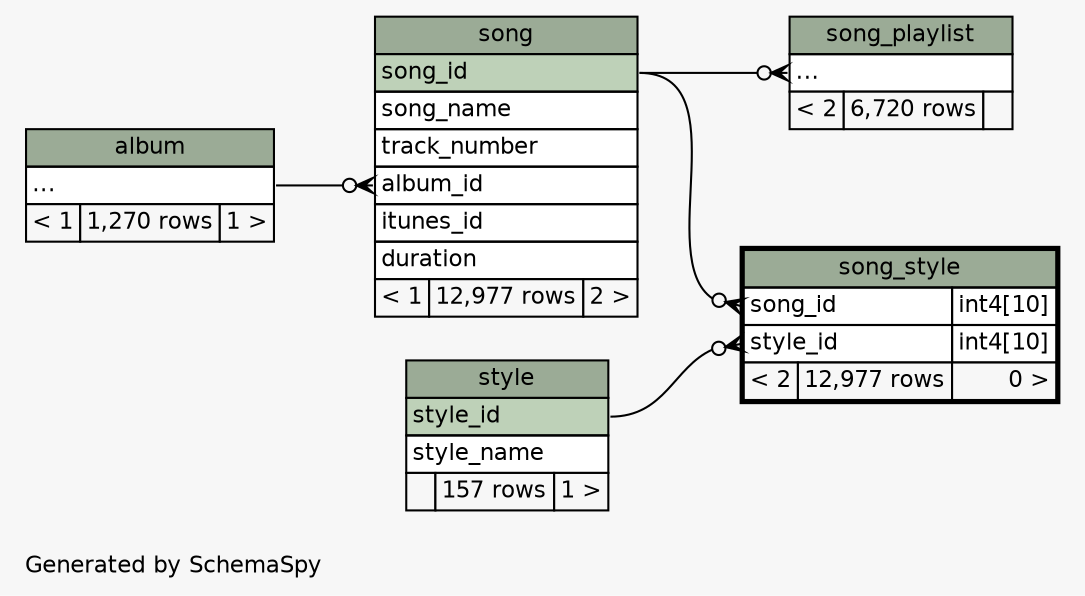 // dot 2.38.0 on Mac OS X 10.9.4
// SchemaSpy rev 590
digraph "twoDegreesRelationshipsDiagram" {
  graph [
    rankdir="RL"
    bgcolor="#f7f7f7"
    label="\nGenerated by SchemaSpy"
    labeljust="l"
    nodesep="0.18"
    ranksep="0.46"
    fontname="Helvetica"
    fontsize="11"
  ];
  node [
    fontname="Helvetica"
    fontsize="11"
    shape="plaintext"
  ];
  edge [
    arrowsize="0.8"
  ];
  "song":"album_id":w -> "album":"elipses":e [arrowhead=none dir=back arrowtail=crowodot];
  "song_playlist":"elipses":w -> "song":"song_id":e [arrowhead=none dir=back arrowtail=crowodot];
  "song_style":"song_id":w -> "song":"song_id":e [arrowhead=none dir=back arrowtail=crowodot];
  "song_style":"style_id":w -> "style":"style_id":e [arrowhead=none dir=back arrowtail=crowodot];
  "album" [
    label=<
    <TABLE BORDER="0" CELLBORDER="1" CELLSPACING="0" BGCOLOR="#ffffff">
      <TR><TD COLSPAN="3" BGCOLOR="#9bab96" ALIGN="CENTER">album</TD></TR>
      <TR><TD PORT="elipses" COLSPAN="3" ALIGN="LEFT">...</TD></TR>
      <TR><TD ALIGN="LEFT" BGCOLOR="#f7f7f7">&lt; 1</TD><TD ALIGN="RIGHT" BGCOLOR="#f7f7f7">1,270 rows</TD><TD ALIGN="RIGHT" BGCOLOR="#f7f7f7">1 &gt;</TD></TR>
    </TABLE>>
    URL="album.html"
    tooltip="album"
  ];
  "song" [
    label=<
    <TABLE BORDER="0" CELLBORDER="1" CELLSPACING="0" BGCOLOR="#ffffff">
      <TR><TD COLSPAN="3" BGCOLOR="#9bab96" ALIGN="CENTER">song</TD></TR>
      <TR><TD PORT="song_id" COLSPAN="3" BGCOLOR="#bed1b8" ALIGN="LEFT">song_id</TD></TR>
      <TR><TD PORT="song_name" COLSPAN="3" ALIGN="LEFT">song_name</TD></TR>
      <TR><TD PORT="track_number" COLSPAN="3" ALIGN="LEFT">track_number</TD></TR>
      <TR><TD PORT="album_id" COLSPAN="3" ALIGN="LEFT">album_id</TD></TR>
      <TR><TD PORT="itunes_id" COLSPAN="3" ALIGN="LEFT">itunes_id</TD></TR>
      <TR><TD PORT="duration" COLSPAN="3" ALIGN="LEFT">duration</TD></TR>
      <TR><TD ALIGN="LEFT" BGCOLOR="#f7f7f7">&lt; 1</TD><TD ALIGN="RIGHT" BGCOLOR="#f7f7f7">12,977 rows</TD><TD ALIGN="RIGHT" BGCOLOR="#f7f7f7">2 &gt;</TD></TR>
    </TABLE>>
    URL="song.html"
    tooltip="song"
  ];
  "song_playlist" [
    label=<
    <TABLE BORDER="0" CELLBORDER="1" CELLSPACING="0" BGCOLOR="#ffffff">
      <TR><TD COLSPAN="3" BGCOLOR="#9bab96" ALIGN="CENTER">song_playlist</TD></TR>
      <TR><TD PORT="elipses" COLSPAN="3" ALIGN="LEFT">...</TD></TR>
      <TR><TD ALIGN="LEFT" BGCOLOR="#f7f7f7">&lt; 2</TD><TD ALIGN="RIGHT" BGCOLOR="#f7f7f7">6,720 rows</TD><TD ALIGN="RIGHT" BGCOLOR="#f7f7f7">  </TD></TR>
    </TABLE>>
    URL="song_playlist.html"
    tooltip="song_playlist"
  ];
  "song_style" [
    label=<
    <TABLE BORDER="2" CELLBORDER="1" CELLSPACING="0" BGCOLOR="#ffffff">
      <TR><TD COLSPAN="3" BGCOLOR="#9bab96" ALIGN="CENTER">song_style</TD></TR>
      <TR><TD PORT="song_id" COLSPAN="2" ALIGN="LEFT">song_id</TD><TD PORT="song_id.type" ALIGN="LEFT">int4[10]</TD></TR>
      <TR><TD PORT="style_id" COLSPAN="2" ALIGN="LEFT">style_id</TD><TD PORT="style_id.type" ALIGN="LEFT">int4[10]</TD></TR>
      <TR><TD ALIGN="LEFT" BGCOLOR="#f7f7f7">&lt; 2</TD><TD ALIGN="RIGHT" BGCOLOR="#f7f7f7">12,977 rows</TD><TD ALIGN="RIGHT" BGCOLOR="#f7f7f7">0 &gt;</TD></TR>
    </TABLE>>
    URL="song_style.html"
    tooltip="song_style"
  ];
  "style" [
    label=<
    <TABLE BORDER="0" CELLBORDER="1" CELLSPACING="0" BGCOLOR="#ffffff">
      <TR><TD COLSPAN="3" BGCOLOR="#9bab96" ALIGN="CENTER">style</TD></TR>
      <TR><TD PORT="style_id" COLSPAN="3" BGCOLOR="#bed1b8" ALIGN="LEFT">style_id</TD></TR>
      <TR><TD PORT="style_name" COLSPAN="3" ALIGN="LEFT">style_name</TD></TR>
      <TR><TD ALIGN="LEFT" BGCOLOR="#f7f7f7">  </TD><TD ALIGN="RIGHT" BGCOLOR="#f7f7f7">157 rows</TD><TD ALIGN="RIGHT" BGCOLOR="#f7f7f7">1 &gt;</TD></TR>
    </TABLE>>
    URL="style.html"
    tooltip="style"
  ];
}
